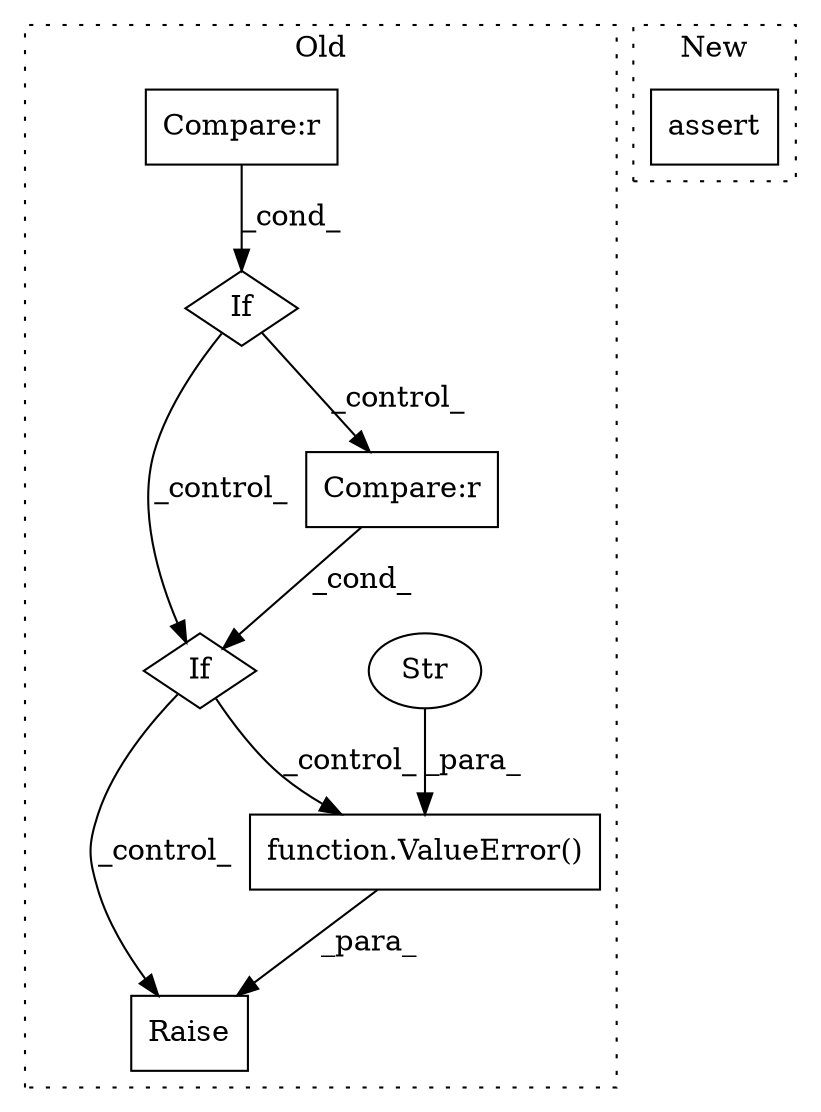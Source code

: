 digraph G {
subgraph cluster0 {
1 [label="function.ValueError()" a="75" s="1287,1357" l="11,1" shape="box"];
3 [label="If" a="96" s="1141,1154" l="3,14" shape="diamond"];
4 [label="Str" a="66" s="1298" l="59" shape="ellipse"];
5 [label="If" a="96" s="1254,1267" l="3,14" shape="diamond"];
6 [label="Compare:r" a="40" s="1257" l="10" shape="box"];
7 [label="Compare:r" a="40" s="1144" l="10" shape="box"];
8 [label="Raise" a="91" s="1281" l="6" shape="box"];
label = "Old";
style="dotted";
}
subgraph cluster1 {
2 [label="assert" a="65" s="1211" l="7" shape="box"];
label = "New";
style="dotted";
}
1 -> 8 [label="_para_"];
3 -> 5 [label="_control_"];
3 -> 6 [label="_control_"];
4 -> 1 [label="_para_"];
5 -> 1 [label="_control_"];
5 -> 8 [label="_control_"];
6 -> 5 [label="_cond_"];
7 -> 3 [label="_cond_"];
}